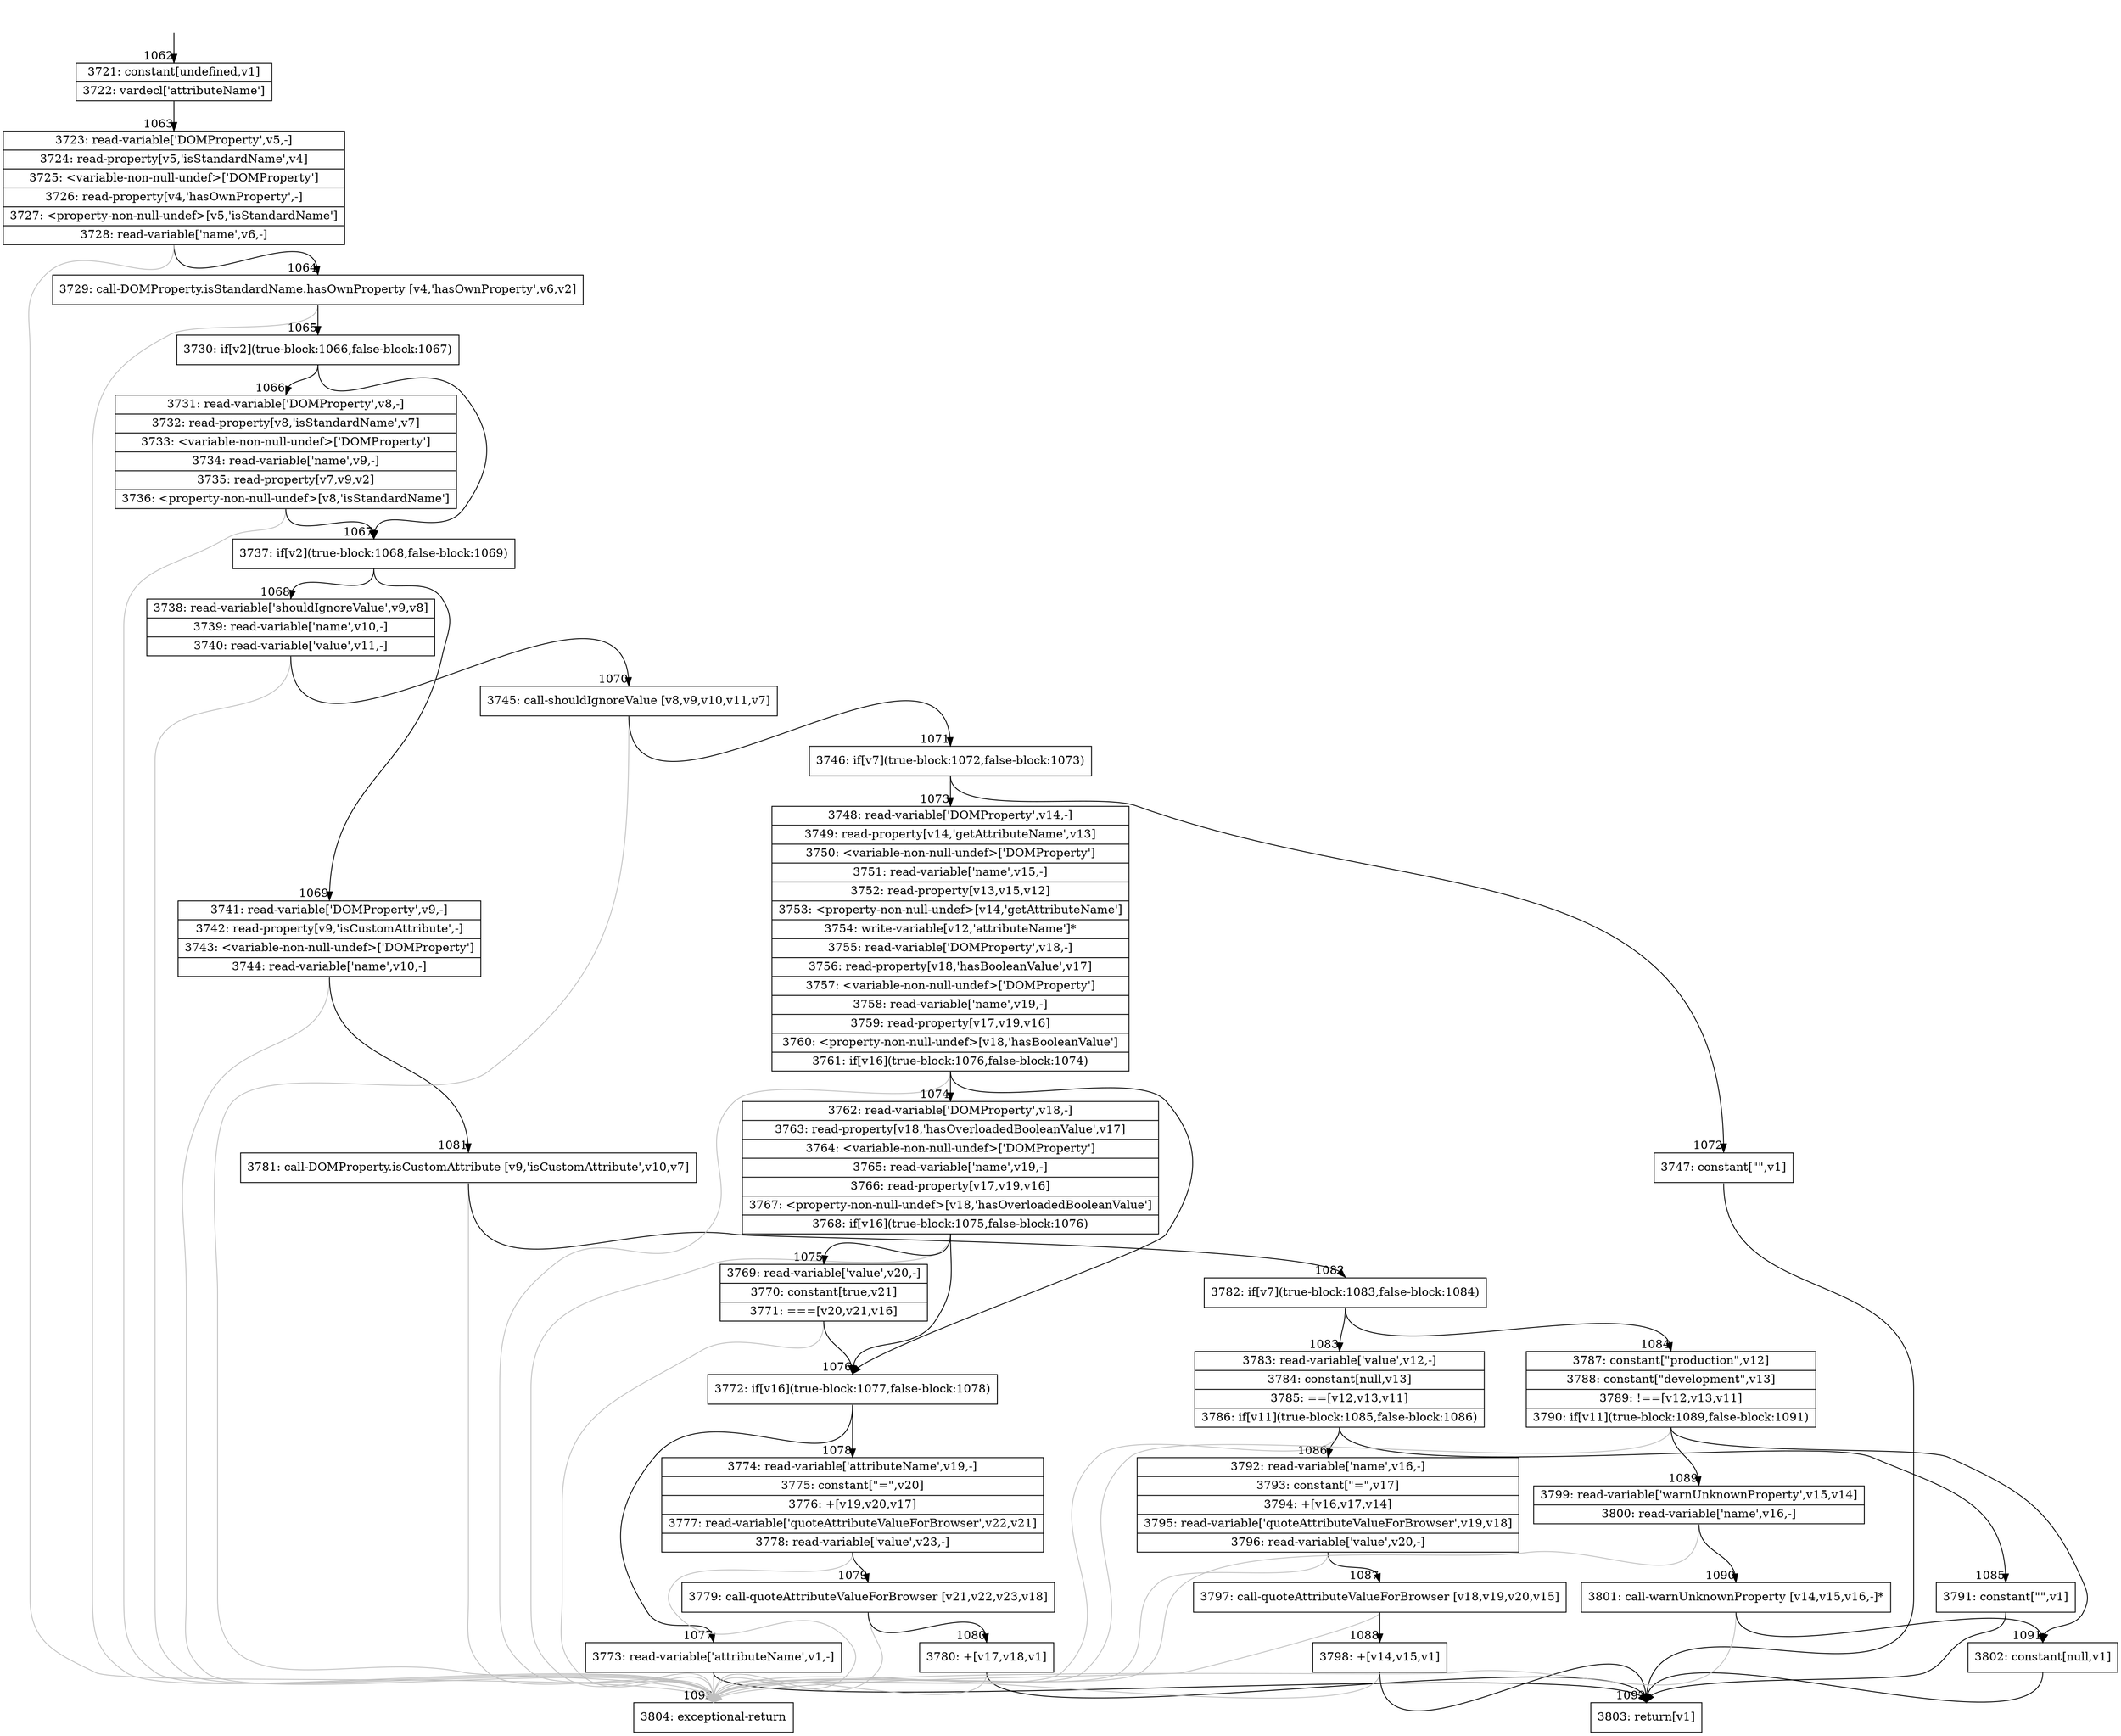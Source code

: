 digraph {
rankdir="TD"
BB_entry74[shape=none,label=""];
BB_entry74 -> BB1062 [tailport=s, headport=n, headlabel="    1062"]
BB1062 [shape=record label="{3721: constant[undefined,v1]|3722: vardecl['attributeName']}" ] 
BB1062 -> BB1063 [tailport=s, headport=n, headlabel="      1063"]
BB1063 [shape=record label="{3723: read-variable['DOMProperty',v5,-]|3724: read-property[v5,'isStandardName',v4]|3725: \<variable-non-null-undef\>['DOMProperty']|3726: read-property[v4,'hasOwnProperty',-]|3727: \<property-non-null-undef\>[v5,'isStandardName']|3728: read-variable['name',v6,-]}" ] 
BB1063 -> BB1064 [tailport=s, headport=n, headlabel="      1064"]
BB1063 -> BB1093 [tailport=s, headport=n, color=gray, headlabel="      1093"]
BB1064 [shape=record label="{3729: call-DOMProperty.isStandardName.hasOwnProperty [v4,'hasOwnProperty',v6,v2]}" ] 
BB1064 -> BB1065 [tailport=s, headport=n, headlabel="      1065"]
BB1064 -> BB1093 [tailport=s, headport=n, color=gray]
BB1065 [shape=record label="{3730: if[v2](true-block:1066,false-block:1067)}" ] 
BB1065 -> BB1067 [tailport=s, headport=n, headlabel="      1067"]
BB1065 -> BB1066 [tailport=s, headport=n, headlabel="      1066"]
BB1066 [shape=record label="{3731: read-variable['DOMProperty',v8,-]|3732: read-property[v8,'isStandardName',v7]|3733: \<variable-non-null-undef\>['DOMProperty']|3734: read-variable['name',v9,-]|3735: read-property[v7,v9,v2]|3736: \<property-non-null-undef\>[v8,'isStandardName']}" ] 
BB1066 -> BB1067 [tailport=s, headport=n]
BB1066 -> BB1093 [tailport=s, headport=n, color=gray]
BB1067 [shape=record label="{3737: if[v2](true-block:1068,false-block:1069)}" ] 
BB1067 -> BB1068 [tailport=s, headport=n, headlabel="      1068"]
BB1067 -> BB1069 [tailport=s, headport=n, headlabel="      1069"]
BB1068 [shape=record label="{3738: read-variable['shouldIgnoreValue',v9,v8]|3739: read-variable['name',v10,-]|3740: read-variable['value',v11,-]}" ] 
BB1068 -> BB1070 [tailport=s, headport=n, headlabel="      1070"]
BB1068 -> BB1093 [tailport=s, headport=n, color=gray]
BB1069 [shape=record label="{3741: read-variable['DOMProperty',v9,-]|3742: read-property[v9,'isCustomAttribute',-]|3743: \<variable-non-null-undef\>['DOMProperty']|3744: read-variable['name',v10,-]}" ] 
BB1069 -> BB1081 [tailport=s, headport=n, headlabel="      1081"]
BB1069 -> BB1093 [tailport=s, headport=n, color=gray]
BB1070 [shape=record label="{3745: call-shouldIgnoreValue [v8,v9,v10,v11,v7]}" ] 
BB1070 -> BB1071 [tailport=s, headport=n, headlabel="      1071"]
BB1070 -> BB1093 [tailport=s, headport=n, color=gray]
BB1071 [shape=record label="{3746: if[v7](true-block:1072,false-block:1073)}" ] 
BB1071 -> BB1072 [tailport=s, headport=n, headlabel="      1072"]
BB1071 -> BB1073 [tailport=s, headport=n, headlabel="      1073"]
BB1072 [shape=record label="{3747: constant[\"\",v1]}" ] 
BB1072 -> BB1092 [tailport=s, headport=n, headlabel="      1092"]
BB1073 [shape=record label="{3748: read-variable['DOMProperty',v14,-]|3749: read-property[v14,'getAttributeName',v13]|3750: \<variable-non-null-undef\>['DOMProperty']|3751: read-variable['name',v15,-]|3752: read-property[v13,v15,v12]|3753: \<property-non-null-undef\>[v14,'getAttributeName']|3754: write-variable[v12,'attributeName']*|3755: read-variable['DOMProperty',v18,-]|3756: read-property[v18,'hasBooleanValue',v17]|3757: \<variable-non-null-undef\>['DOMProperty']|3758: read-variable['name',v19,-]|3759: read-property[v17,v19,v16]|3760: \<property-non-null-undef\>[v18,'hasBooleanValue']|3761: if[v16](true-block:1076,false-block:1074)}" ] 
BB1073 -> BB1076 [tailport=s, headport=n, headlabel="      1076"]
BB1073 -> BB1074 [tailport=s, headport=n, headlabel="      1074"]
BB1073 -> BB1093 [tailport=s, headport=n, color=gray]
BB1074 [shape=record label="{3762: read-variable['DOMProperty',v18,-]|3763: read-property[v18,'hasOverloadedBooleanValue',v17]|3764: \<variable-non-null-undef\>['DOMProperty']|3765: read-variable['name',v19,-]|3766: read-property[v17,v19,v16]|3767: \<property-non-null-undef\>[v18,'hasOverloadedBooleanValue']|3768: if[v16](true-block:1075,false-block:1076)}" ] 
BB1074 -> BB1076 [tailport=s, headport=n]
BB1074 -> BB1075 [tailport=s, headport=n, headlabel="      1075"]
BB1074 -> BB1093 [tailport=s, headport=n, color=gray]
BB1075 [shape=record label="{3769: read-variable['value',v20,-]|3770: constant[true,v21]|3771: ===[v20,v21,v16]}" ] 
BB1075 -> BB1076 [tailport=s, headport=n]
BB1075 -> BB1093 [tailport=s, headport=n, color=gray]
BB1076 [shape=record label="{3772: if[v16](true-block:1077,false-block:1078)}" ] 
BB1076 -> BB1077 [tailport=s, headport=n, headlabel="      1077"]
BB1076 -> BB1078 [tailport=s, headport=n, headlabel="      1078"]
BB1077 [shape=record label="{3773: read-variable['attributeName',v1,-]}" ] 
BB1077 -> BB1092 [tailport=s, headport=n]
BB1077 -> BB1093 [tailport=s, headport=n, color=gray]
BB1078 [shape=record label="{3774: read-variable['attributeName',v19,-]|3775: constant[\"=\",v20]|3776: +[v19,v20,v17]|3777: read-variable['quoteAttributeValueForBrowser',v22,v21]|3778: read-variable['value',v23,-]}" ] 
BB1078 -> BB1079 [tailport=s, headport=n, headlabel="      1079"]
BB1078 -> BB1093 [tailport=s, headport=n, color=gray]
BB1079 [shape=record label="{3779: call-quoteAttributeValueForBrowser [v21,v22,v23,v18]}" ] 
BB1079 -> BB1080 [tailport=s, headport=n, headlabel="      1080"]
BB1079 -> BB1093 [tailport=s, headport=n, color=gray]
BB1080 [shape=record label="{3780: +[v17,v18,v1]}" ] 
BB1080 -> BB1092 [tailport=s, headport=n]
BB1080 -> BB1093 [tailport=s, headport=n, color=gray]
BB1081 [shape=record label="{3781: call-DOMProperty.isCustomAttribute [v9,'isCustomAttribute',v10,v7]}" ] 
BB1081 -> BB1082 [tailport=s, headport=n, headlabel="      1082"]
BB1081 -> BB1093 [tailport=s, headport=n, color=gray]
BB1082 [shape=record label="{3782: if[v7](true-block:1083,false-block:1084)}" ] 
BB1082 -> BB1083 [tailport=s, headport=n, headlabel="      1083"]
BB1082 -> BB1084 [tailport=s, headport=n, headlabel="      1084"]
BB1083 [shape=record label="{3783: read-variable['value',v12,-]|3784: constant[null,v13]|3785: ==[v12,v13,v11]|3786: if[v11](true-block:1085,false-block:1086)}" ] 
BB1083 -> BB1085 [tailport=s, headport=n, headlabel="      1085"]
BB1083 -> BB1086 [tailport=s, headport=n, headlabel="      1086"]
BB1083 -> BB1093 [tailport=s, headport=n, color=gray]
BB1084 [shape=record label="{3787: constant[\"production\",v12]|3788: constant[\"development\",v13]|3789: !==[v12,v13,v11]|3790: if[v11](true-block:1089,false-block:1091)}" ] 
BB1084 -> BB1089 [tailport=s, headport=n, headlabel="      1089"]
BB1084 -> BB1091 [tailport=s, headport=n, headlabel="      1091"]
BB1084 -> BB1093 [tailport=s, headport=n, color=gray]
BB1085 [shape=record label="{3791: constant[\"\",v1]}" ] 
BB1085 -> BB1092 [tailport=s, headport=n]
BB1086 [shape=record label="{3792: read-variable['name',v16,-]|3793: constant[\"=\",v17]|3794: +[v16,v17,v14]|3795: read-variable['quoteAttributeValueForBrowser',v19,v18]|3796: read-variable['value',v20,-]}" ] 
BB1086 -> BB1087 [tailport=s, headport=n, headlabel="      1087"]
BB1086 -> BB1093 [tailport=s, headport=n, color=gray]
BB1087 [shape=record label="{3797: call-quoteAttributeValueForBrowser [v18,v19,v20,v15]}" ] 
BB1087 -> BB1088 [tailport=s, headport=n, headlabel="      1088"]
BB1087 -> BB1093 [tailport=s, headport=n, color=gray]
BB1088 [shape=record label="{3798: +[v14,v15,v1]}" ] 
BB1088 -> BB1092 [tailport=s, headport=n]
BB1088 -> BB1093 [tailport=s, headport=n, color=gray]
BB1089 [shape=record label="{3799: read-variable['warnUnknownProperty',v15,v14]|3800: read-variable['name',v16,-]}" ] 
BB1089 -> BB1090 [tailport=s, headport=n, headlabel="      1090"]
BB1089 -> BB1093 [tailport=s, headport=n, color=gray]
BB1090 [shape=record label="{3801: call-warnUnknownProperty [v14,v15,v16,-]*}" ] 
BB1090 -> BB1091 [tailport=s, headport=n]
BB1090 -> BB1093 [tailport=s, headport=n, color=gray]
BB1091 [shape=record label="{3802: constant[null,v1]}" ] 
BB1091 -> BB1092 [tailport=s, headport=n]
BB1092 [shape=record label="{3803: return[v1]}" ] 
BB1093 [shape=record label="{3804: exceptional-return}" ] 
//#$~ 2029
}
